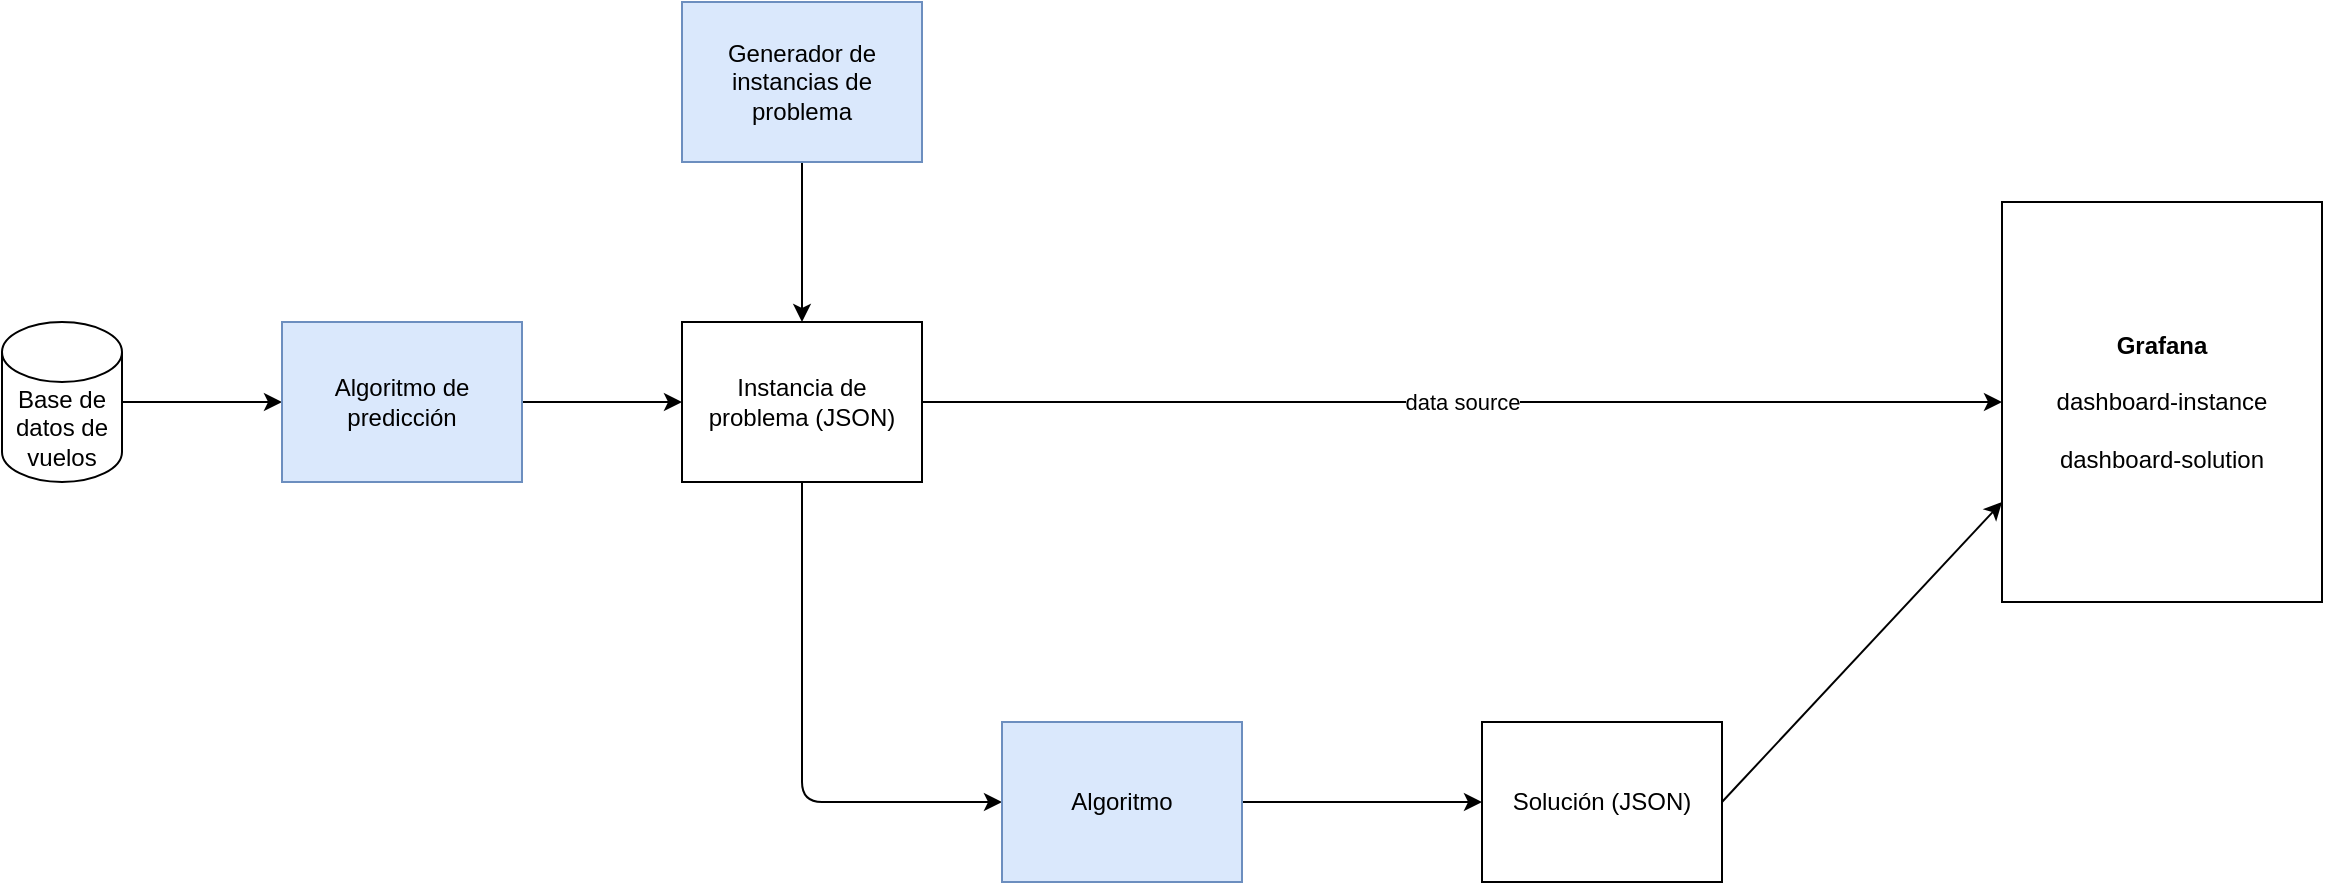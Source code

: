 <mxfile>
    <diagram id="DbsbeWLpcUZKwt4Y_dvR" name="Page-1">
        <mxGraphModel dx="1790" dy="402" grid="1" gridSize="10" guides="1" tooltips="1" connect="1" arrows="1" fold="1" page="1" pageScale="1" pageWidth="850" pageHeight="1100" math="0" shadow="0">
            <root>
                <mxCell id="0"/>
                <mxCell id="1" parent="0"/>
                <mxCell id="2" value="&lt;b&gt;Grafana&lt;/b&gt;&lt;br&gt;&lt;br&gt;dashboard-instance&lt;br&gt;&lt;br&gt;dashboard-solution" style="rounded=0;whiteSpace=wrap;html=1;" parent="1" vertex="1">
                    <mxGeometry x="700" y="260" width="160" height="200" as="geometry"/>
                </mxCell>
                <mxCell id="6" style="edgeStyle=none;html=1;exitX=0.5;exitY=1;exitDx=0;exitDy=0;entryX=0.5;entryY=0;entryDx=0;entryDy=0;" parent="1" source="4" target="5" edge="1">
                    <mxGeometry relative="1" as="geometry"/>
                </mxCell>
                <mxCell id="4" value="Generador de instancias de problema" style="rounded=0;whiteSpace=wrap;html=1;fillColor=#dae8fc;strokeColor=#6c8ebf;" parent="1" vertex="1">
                    <mxGeometry x="40" y="160" width="120" height="80" as="geometry"/>
                </mxCell>
                <mxCell id="7" value="data source" style="edgeStyle=none;html=1;entryX=0;entryY=0.5;entryDx=0;entryDy=0;" parent="1" source="5" target="2" edge="1">
                    <mxGeometry relative="1" as="geometry"/>
                </mxCell>
                <mxCell id="9" style="edgeStyle=none;html=1;exitX=0.5;exitY=1;exitDx=0;exitDy=0;entryX=0;entryY=0.5;entryDx=0;entryDy=0;" parent="1" source="5" target="8" edge="1">
                    <mxGeometry relative="1" as="geometry">
                        <Array as="points">
                            <mxPoint x="100" y="560"/>
                        </Array>
                    </mxGeometry>
                </mxCell>
                <mxCell id="5" value="Instancia de problema (JSON)" style="rounded=0;whiteSpace=wrap;html=1;" parent="1" vertex="1">
                    <mxGeometry x="40" y="320" width="120" height="80" as="geometry"/>
                </mxCell>
                <mxCell id="11" style="edgeStyle=none;html=1;exitX=1;exitY=0.5;exitDx=0;exitDy=0;entryX=0;entryY=0.5;entryDx=0;entryDy=0;" parent="1" source="8" target="10" edge="1">
                    <mxGeometry relative="1" as="geometry"/>
                </mxCell>
                <mxCell id="8" value="Algoritmo" style="rounded=0;whiteSpace=wrap;html=1;fillColor=#dae8fc;strokeColor=#6c8ebf;" parent="1" vertex="1">
                    <mxGeometry x="200" y="520" width="120" height="80" as="geometry"/>
                </mxCell>
                <mxCell id="12" style="edgeStyle=none;html=1;exitX=1;exitY=0.5;exitDx=0;exitDy=0;entryX=0;entryY=0.75;entryDx=0;entryDy=0;" parent="1" source="10" target="2" edge="1">
                    <mxGeometry relative="1" as="geometry"/>
                </mxCell>
                <mxCell id="10" value="Solución (JSON)" style="rounded=0;whiteSpace=wrap;html=1;" parent="1" vertex="1">
                    <mxGeometry x="440" y="520" width="120" height="80" as="geometry"/>
                </mxCell>
                <mxCell id="16" style="edgeStyle=none;html=1;exitX=1;exitY=0.5;exitDx=0;exitDy=0;exitPerimeter=0;entryX=0;entryY=0.5;entryDx=0;entryDy=0;" parent="1" source="14" target="15" edge="1">
                    <mxGeometry relative="1" as="geometry"/>
                </mxCell>
                <mxCell id="14" value="Base de datos de vuelos" style="shape=cylinder3;whiteSpace=wrap;html=1;boundedLbl=1;backgroundOutline=1;size=15;" parent="1" vertex="1">
                    <mxGeometry x="-300" y="320" width="60" height="80" as="geometry"/>
                </mxCell>
                <mxCell id="17" style="edgeStyle=none;html=1;exitX=1;exitY=0.5;exitDx=0;exitDy=0;entryX=0;entryY=0.5;entryDx=0;entryDy=0;" parent="1" source="15" target="5" edge="1">
                    <mxGeometry relative="1" as="geometry"/>
                </mxCell>
                <mxCell id="15" value="Algoritmo de predicción" style="rounded=0;whiteSpace=wrap;html=1;fillColor=#dae8fc;strokeColor=#6c8ebf;" parent="1" vertex="1">
                    <mxGeometry x="-160" y="320" width="120" height="80" as="geometry"/>
                </mxCell>
            </root>
        </mxGraphModel>
    </diagram>
    <diagram id="1B-rI9v4Bw7Q5by51ZNb" name="Page-2">
        <mxGraphModel dx="1790" dy="402" grid="1" gridSize="10" guides="1" tooltips="1" connect="1" arrows="1" fold="1" page="1" pageScale="1" pageWidth="850" pageHeight="1100" math="0" shadow="0">
            <root>
                <mxCell id="0"/>
                <mxCell id="1" parent="0"/>
                <mxCell id="UQduyblCxGpKAgAmUQ8X-8" style="edgeStyle=none;html=1;exitX=0.5;exitY=1;exitDx=0;exitDy=0;entryX=0.5;entryY=0;entryDx=0;entryDy=0;" parent="1" source="UQduyblCxGpKAgAmUQ8X-2" target="UQduyblCxGpKAgAmUQ8X-7" edge="1">
                    <mxGeometry relative="1" as="geometry"/>
                </mxCell>
                <mxCell id="UQduyblCxGpKAgAmUQ8X-2" value="Instancia de problema (JSON)" style="rounded=0;whiteSpace=wrap;html=1;" parent="1" vertex="1">
                    <mxGeometry x="80" y="360" width="120" height="80" as="geometry"/>
                </mxCell>
                <mxCell id="UQduyblCxGpKAgAmUQ8X-3" style="edgeStyle=none;html=1;exitX=1;exitY=0.5;exitDx=0;exitDy=0;entryX=0;entryY=0.5;entryDx=0;entryDy=0;" parent="1" source="UQduyblCxGpKAgAmUQ8X-4" target="UQduyblCxGpKAgAmUQ8X-5" edge="1">
                    <mxGeometry relative="1" as="geometry"/>
                </mxCell>
                <mxCell id="UQduyblCxGpKAgAmUQ8X-4" value="Reference solver" style="rounded=0;whiteSpace=wrap;html=1;fillColor=#dae8fc;strokeColor=#6c8ebf;" parent="1" vertex="1">
                    <mxGeometry x="480" y="360" width="120" height="80" as="geometry"/>
                </mxCell>
                <mxCell id="UQduyblCxGpKAgAmUQ8X-5" value="Solución (JSON)" style="rounded=0;whiteSpace=wrap;html=1;" parent="1" vertex="1">
                    <mxGeometry x="760" y="360" width="120" height="80" as="geometry"/>
                </mxCell>
                <mxCell id="UQduyblCxGpKAgAmUQ8X-10" style="edgeStyle=none;html=1;exitX=0.5;exitY=1;exitDx=0;exitDy=0;entryX=0.5;entryY=0;entryDx=0;entryDy=0;" parent="1" source="UQduyblCxGpKAgAmUQ8X-7" target="UQduyblCxGpKAgAmUQ8X-9" edge="1">
                    <mxGeometry relative="1" as="geometry"/>
                </mxCell>
                <mxCell id="UQduyblCxGpKAgAmUQ8X-13" style="edgeStyle=none;html=1;exitX=0;exitY=0.25;exitDx=0;exitDy=0;entryX=1;entryY=0.5;entryDx=0;entryDy=0;" parent="1" source="UQduyblCxGpKAgAmUQ8X-7" target="UQduyblCxGpKAgAmUQ8X-12" edge="1">
                    <mxGeometry relative="1" as="geometry"/>
                </mxCell>
                <mxCell id="UQduyblCxGpKAgAmUQ8X-15" style="edgeStyle=none;html=1;exitX=0;exitY=0.5;exitDx=0;exitDy=0;entryX=1;entryY=0.5;entryDx=0;entryDy=0;" parent="1" source="UQduyblCxGpKAgAmUQ8X-7" target="UQduyblCxGpKAgAmUQ8X-14" edge="1">
                    <mxGeometry relative="1" as="geometry"/>
                </mxCell>
                <mxCell id="UQduyblCxGpKAgAmUQ8X-7" value="Conversor" style="rounded=0;whiteSpace=wrap;html=1;fillColor=#dae8fc;strokeColor=#6c8ebf;" parent="1" vertex="1">
                    <mxGeometry x="80" y="520" width="120" height="80" as="geometry"/>
                </mxCell>
                <mxCell id="UQduyblCxGpKAgAmUQ8X-11" style="edgeStyle=none;html=1;exitX=1;exitY=0.5;exitDx=0;exitDy=0;entryX=0;entryY=0.5;entryDx=0;entryDy=0;" parent="1" source="UQduyblCxGpKAgAmUQ8X-9" target="UQduyblCxGpKAgAmUQ8X-4" edge="1">
                    <mxGeometry relative="1" as="geometry"/>
                </mxCell>
                <mxCell id="UQduyblCxGpKAgAmUQ8X-9" value="Instancia de problema adaptada (JSON)" style="rounded=0;whiteSpace=wrap;html=1;" parent="1" vertex="1">
                    <mxGeometry x="80" y="680" width="120" height="80" as="geometry"/>
                </mxCell>
                <mxCell id="UQduyblCxGpKAgAmUQ8X-12" value="Crear servicio ficticio de 0-8, 8-16, 16-24 (para cada rol)" style="text;html=1;align=center;verticalAlign=middle;whiteSpace=wrap;rounded=0;" parent="1" vertex="1">
                    <mxGeometry x="-160" y="440" width="160" height="80" as="geometry"/>
                </mxCell>
                <mxCell id="UQduyblCxGpKAgAmUQ8X-14" value="Crear empleados suficientes para resolver la instancia original" style="text;html=1;align=center;verticalAlign=middle;whiteSpace=wrap;rounded=0;" parent="1" vertex="1">
                    <mxGeometry x="-160" y="520" width="160" height="80" as="geometry"/>
                </mxCell>
            </root>
        </mxGraphModel>
    </diagram>
    <diagram id="gxfYGXgELIx7Flvll-nT" name="GeneraciónInstancias">
        <mxGraphModel dx="940" dy="402" grid="1" gridSize="10" guides="1" tooltips="1" connect="1" arrows="1" fold="1" page="1" pageScale="1" pageWidth="850" pageHeight="1100" math="0" shadow="0">
            <root>
                <mxCell id="0"/>
                <mxCell id="1" parent="0"/>
                <mxCell id="orH4bXP0v_yKZjBhlMf0-4" style="edgeStyle=none;html=1;exitX=1;exitY=0.5;exitDx=0;exitDy=0;entryX=0;entryY=0.25;entryDx=0;entryDy=0;" parent="1" source="orH4bXP0v_yKZjBhlMf0-1" target="orH4bXP0v_yKZjBhlMf0-3" edge="1">
                    <mxGeometry relative="1" as="geometry"/>
                </mxCell>
                <mxCell id="orH4bXP0v_yKZjBhlMf0-1" value="Archivo de vuelos" style="rounded=0;whiteSpace=wrap;html=1;" parent="1" vertex="1">
                    <mxGeometry x="40" y="80" width="120" height="40" as="geometry"/>
                </mxCell>
                <mxCell id="orH4bXP0v_yKZjBhlMf0-6" style="edgeStyle=none;html=1;exitX=1;exitY=0.5;exitDx=0;exitDy=0;entryX=0;entryY=0.5;entryDx=0;entryDy=0;" parent="1" source="orH4bXP0v_yKZjBhlMf0-3" target="orH4bXP0v_yKZjBhlMf0-5" edge="1">
                    <mxGeometry relative="1" as="geometry"/>
                </mxCell>
                <mxCell id="orH4bXP0v_yKZjBhlMf0-3" value="Generador de instancias de problema" style="rounded=0;whiteSpace=wrap;html=1;fillColor=#dae8fc;strokeColor=#6c8ebf;" parent="1" vertex="1">
                    <mxGeometry x="320" y="160" width="120" height="80" as="geometry"/>
                </mxCell>
                <mxCell id="orH4bXP0v_yKZjBhlMf0-11" style="edgeStyle=none;html=1;exitX=1;exitY=0.5;exitDx=0;exitDy=0;entryX=0;entryY=0.5;entryDx=0;entryDy=0;" parent="1" source="orH4bXP0v_yKZjBhlMf0-5" target="orH4bXP0v_yKZjBhlMf0-10" edge="1">
                    <mxGeometry relative="1" as="geometry"/>
                </mxCell>
                <mxCell id="orH4bXP0v_yKZjBhlMf0-15" style="edgeStyle=none;html=1;exitX=1;exitY=0.75;exitDx=0;exitDy=0;entryX=0;entryY=0.5;entryDx=0;entryDy=0;" parent="1" source="orH4bXP0v_yKZjBhlMf0-5" target="orH4bXP0v_yKZjBhlMf0-14" edge="1">
                    <mxGeometry relative="1" as="geometry"/>
                </mxCell>
                <mxCell id="orH4bXP0v_yKZjBhlMf0-5" value="Instancia del problema" style="rounded=0;whiteSpace=wrap;html=1;" parent="1" vertex="1">
                    <mxGeometry x="520" y="160" width="120" height="80" as="geometry"/>
                </mxCell>
                <mxCell id="orH4bXP0v_yKZjBhlMf0-8" style="edgeStyle=none;html=1;exitX=1;exitY=0.5;exitDx=0;exitDy=0;entryX=0;entryY=0.75;entryDx=0;entryDy=0;" parent="1" source="orH4bXP0v_yKZjBhlMf0-7" target="orH4bXP0v_yKZjBhlMf0-3" edge="1">
                    <mxGeometry relative="1" as="geometry"/>
                </mxCell>
                <mxCell id="orH4bXP0v_yKZjBhlMf0-7" value="&lt;div&gt;Aeropuerto tratado&lt;/div&gt;&lt;div&gt;&lt;br&gt;&lt;/div&gt;Número de asistencias a generar&lt;div&gt;&lt;br&gt;&lt;/div&gt;&lt;div&gt;Número de empleados de cada rol&lt;/div&gt;" style="text;html=1;align=center;verticalAlign=middle;whiteSpace=wrap;rounded=0;" parent="1" vertex="1">
                    <mxGeometry x="40" y="240" width="120" height="80" as="geometry"/>
                </mxCell>
                <mxCell id="orH4bXP0v_yKZjBhlMf0-9" value="Cada asistencia dura 1:10 horas:&lt;div&gt;- Salida: 1 hora antes de la salida y 10 minutos después de la salida&lt;/div&gt;&lt;div&gt;&lt;span style=&quot;color: rgb(63, 63, 63);&quot;&gt;- Llegada: 10 min. antes de la llegada y 1 después de la llegada&lt;/span&gt;&lt;/div&gt;&lt;div&gt;&lt;span style=&quot;color: rgb(63, 63, 63);&quot;&gt;&lt;br&gt;&lt;/span&gt;&lt;/div&gt;&lt;div&gt;&lt;span style=&quot;color: rgb(63, 63, 63);&quot;&gt;Cada asistencia necesita un agente!&lt;/span&gt;&lt;/div&gt;" style="text;html=1;align=left;verticalAlign=middle;whiteSpace=wrap;rounded=0;" parent="1" vertex="1">
                    <mxGeometry x="280" y="280" width="400" height="80" as="geometry"/>
                </mxCell>
                <mxCell id="orH4bXP0v_yKZjBhlMf0-13" style="edgeStyle=none;html=1;exitX=1;exitY=0.5;exitDx=0;exitDy=0;entryX=0;entryY=0.5;entryDx=0;entryDy=0;" parent="1" source="orH4bXP0v_yKZjBhlMf0-10" target="orH4bXP0v_yKZjBhlMf0-12" edge="1">
                    <mxGeometry relative="1" as="geometry"/>
                </mxCell>
                <mxCell id="orH4bXP0v_yKZjBhlMf0-10" value="Algoritmo" style="rounded=0;whiteSpace=wrap;html=1;fillColor=#dae8fc;strokeColor=#6c8ebf;" parent="1" vertex="1">
                    <mxGeometry x="760" y="80" width="120" height="40" as="geometry"/>
                </mxCell>
                <mxCell id="orH4bXP0v_yKZjBhlMf0-12" value="Solución" style="rounded=0;whiteSpace=wrap;html=1;" parent="1" vertex="1">
                    <mxGeometry x="960" y="80" width="120" height="40" as="geometry"/>
                </mxCell>
                <mxCell id="orH4bXP0v_yKZjBhlMf0-17" style="edgeStyle=none;html=1;exitX=1;exitY=0.5;exitDx=0;exitDy=0;entryX=0;entryY=0.5;entryDx=0;entryDy=0;" parent="1" source="orH4bXP0v_yKZjBhlMf0-14" target="orH4bXP0v_yKZjBhlMf0-16" edge="1">
                    <mxGeometry relative="1" as="geometry"/>
                </mxCell>
                <mxCell id="orH4bXP0v_yKZjBhlMf0-19" style="edgeStyle=none;html=1;exitX=0.25;exitY=1;exitDx=0;exitDy=0;entryX=0.5;entryY=0;entryDx=0;entryDy=0;" parent="1" source="orH4bXP0v_yKZjBhlMf0-14" target="orH4bXP0v_yKZjBhlMf0-18" edge="1">
                    <mxGeometry relative="1" as="geometry"/>
                </mxCell>
                <mxCell id="orH4bXP0v_yKZjBhlMf0-14" value="Reference Solver" style="rounded=0;whiteSpace=wrap;html=1;fillColor=#dae8fc;strokeColor=#6c8ebf;" parent="1" vertex="1">
                    <mxGeometry x="760" y="240" width="120" height="40" as="geometry"/>
                </mxCell>
                <mxCell id="orH4bXP0v_yKZjBhlMf0-16" value="Solución" style="rounded=0;whiteSpace=wrap;html=1;" parent="1" vertex="1">
                    <mxGeometry x="960" y="240" width="120" height="40" as="geometry"/>
                </mxCell>
                <mxCell id="orH4bXP0v_yKZjBhlMf0-22" style="edgeStyle=none;html=1;exitX=1;exitY=0.5;exitDx=0;exitDy=0;entryX=0;entryY=0.5;entryDx=0;entryDy=0;" parent="1" source="orH4bXP0v_yKZjBhlMf0-18" target="orH4bXP0v_yKZjBhlMf0-20" edge="1">
                    <mxGeometry relative="1" as="geometry"/>
                </mxCell>
                <mxCell id="orH4bXP0v_yKZjBhlMf0-18" value="Añadir datos ficticios" style="rounded=0;whiteSpace=wrap;html=1;fillColor=#dae8fc;strokeColor=#6c8ebf;" parent="1" vertex="1">
                    <mxGeometry x="680" y="320" width="80" height="40" as="geometry"/>
                </mxCell>
                <mxCell id="orH4bXP0v_yKZjBhlMf0-24" style="edgeStyle=none;html=1;exitX=1;exitY=0.5;exitDx=0;exitDy=0;entryX=0;entryY=0.5;entryDx=0;entryDy=0;" parent="1" source="orH4bXP0v_yKZjBhlMf0-20" target="orH4bXP0v_yKZjBhlMf0-23" edge="1">
                    <mxGeometry relative="1" as="geometry"/>
                </mxCell>
                <mxCell id="orH4bXP0v_yKZjBhlMf0-20" value="Resuelves instancia con datos ficticios" style="rounded=0;whiteSpace=wrap;html=1;fillColor=#dae8fc;strokeColor=#6c8ebf;" parent="1" vertex="1">
                    <mxGeometry x="800" y="320" width="80" height="40" as="geometry"/>
                </mxCell>
                <mxCell id="orH4bXP0v_yKZjBhlMf0-25" style="edgeStyle=none;html=1;exitX=0.5;exitY=0;exitDx=0;exitDy=0;entryX=0.75;entryY=1;entryDx=0;entryDy=0;" parent="1" source="orH4bXP0v_yKZjBhlMf0-23" target="orH4bXP0v_yKZjBhlMf0-14" edge="1">
                    <mxGeometry relative="1" as="geometry"/>
                </mxCell>
                <mxCell id="orH4bXP0v_yKZjBhlMf0-23" value="Eliminar datos fictcios" style="rounded=0;whiteSpace=wrap;html=1;fillColor=#f8cecc;strokeColor=#b85450;" parent="1" vertex="1">
                    <mxGeometry x="920" y="320" width="80" height="40" as="geometry"/>
                </mxCell>
                <mxCell id="orH4bXP0v_yKZjBhlMf0-26" value="Para cada instancia:&lt;div&gt;- Medir tiempo computacional (ms).&lt;/div&gt;&lt;div&gt;- Calidad de la solución (productividad)&lt;/div&gt;" style="text;html=1;align=left;verticalAlign=middle;whiteSpace=wrap;rounded=0;" parent="1" vertex="1">
                    <mxGeometry x="1120" y="140" width="240" height="80" as="geometry"/>
                </mxCell>
            </root>
        </mxGraphModel>
    </diagram>
</mxfile>